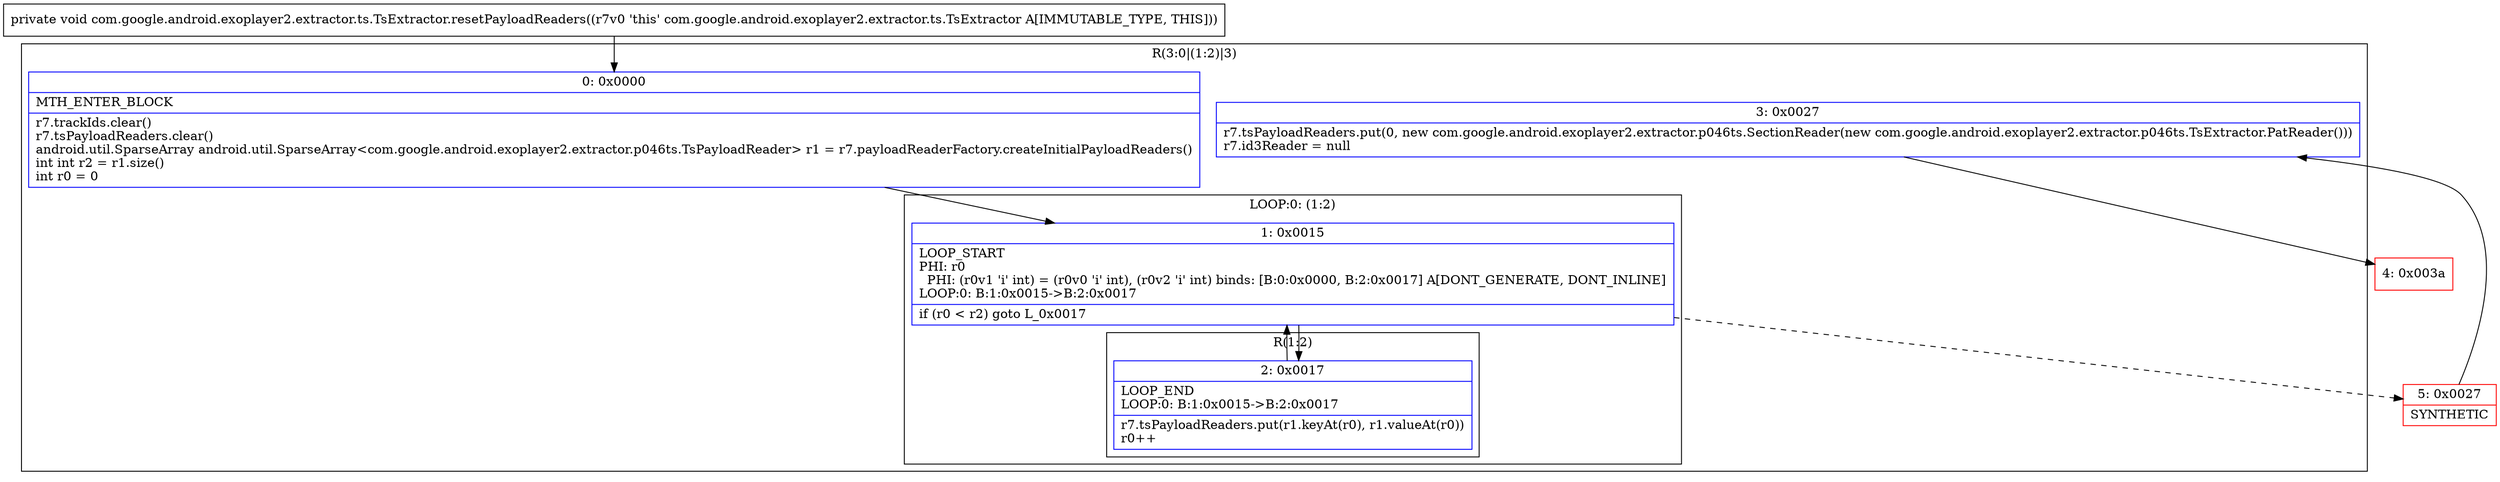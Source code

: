 digraph "CFG forcom.google.android.exoplayer2.extractor.ts.TsExtractor.resetPayloadReaders()V" {
subgraph cluster_Region_1007244896 {
label = "R(3:0|(1:2)|3)";
node [shape=record,color=blue];
Node_0 [shape=record,label="{0\:\ 0x0000|MTH_ENTER_BLOCK\l|r7.trackIds.clear()\lr7.tsPayloadReaders.clear()\landroid.util.SparseArray android.util.SparseArray\<com.google.android.exoplayer2.extractor.p046ts.TsPayloadReader\> r1 = r7.payloadReaderFactory.createInitialPayloadReaders()\lint int r2 = r1.size()\lint r0 = 0\l}"];
subgraph cluster_LoopRegion_182114333 {
label = "LOOP:0: (1:2)";
node [shape=record,color=blue];
Node_1 [shape=record,label="{1\:\ 0x0015|LOOP_START\lPHI: r0 \l  PHI: (r0v1 'i' int) = (r0v0 'i' int), (r0v2 'i' int) binds: [B:0:0x0000, B:2:0x0017] A[DONT_GENERATE, DONT_INLINE]\lLOOP:0: B:1:0x0015\-\>B:2:0x0017\l|if (r0 \< r2) goto L_0x0017\l}"];
subgraph cluster_Region_1388456360 {
label = "R(1:2)";
node [shape=record,color=blue];
Node_2 [shape=record,label="{2\:\ 0x0017|LOOP_END\lLOOP:0: B:1:0x0015\-\>B:2:0x0017\l|r7.tsPayloadReaders.put(r1.keyAt(r0), r1.valueAt(r0))\lr0++\l}"];
}
}
Node_3 [shape=record,label="{3\:\ 0x0027|r7.tsPayloadReaders.put(0, new com.google.android.exoplayer2.extractor.p046ts.SectionReader(new com.google.android.exoplayer2.extractor.p046ts.TsExtractor.PatReader()))\lr7.id3Reader = null\l}"];
}
Node_4 [shape=record,color=red,label="{4\:\ 0x003a}"];
Node_5 [shape=record,color=red,label="{5\:\ 0x0027|SYNTHETIC\l}"];
MethodNode[shape=record,label="{private void com.google.android.exoplayer2.extractor.ts.TsExtractor.resetPayloadReaders((r7v0 'this' com.google.android.exoplayer2.extractor.ts.TsExtractor A[IMMUTABLE_TYPE, THIS])) }"];
MethodNode -> Node_0;
Node_0 -> Node_1;
Node_1 -> Node_2;
Node_1 -> Node_5[style=dashed];
Node_2 -> Node_1;
Node_3 -> Node_4;
Node_5 -> Node_3;
}

